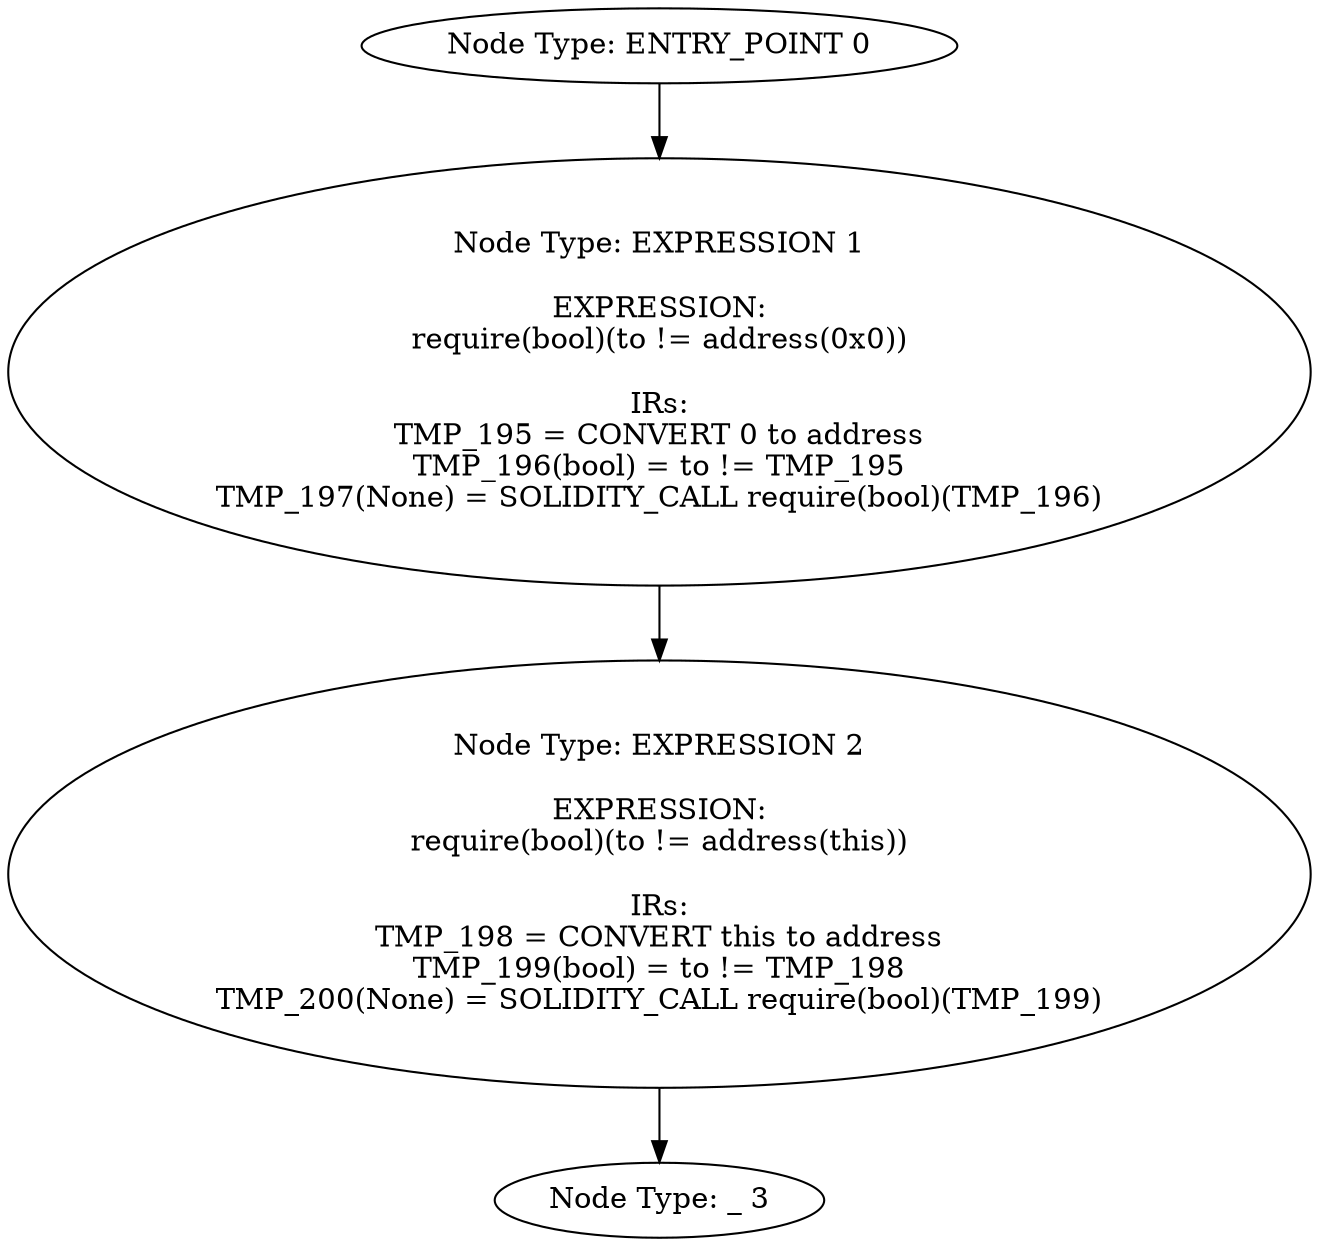 digraph{
0[label="Node Type: ENTRY_POINT 0
"];
0->1;
1[label="Node Type: EXPRESSION 1

EXPRESSION:
require(bool)(to != address(0x0))

IRs:
TMP_195 = CONVERT 0 to address
TMP_196(bool) = to != TMP_195
TMP_197(None) = SOLIDITY_CALL require(bool)(TMP_196)"];
1->2;
2[label="Node Type: EXPRESSION 2

EXPRESSION:
require(bool)(to != address(this))

IRs:
TMP_198 = CONVERT this to address
TMP_199(bool) = to != TMP_198
TMP_200(None) = SOLIDITY_CALL require(bool)(TMP_199)"];
2->3;
3[label="Node Type: _ 3
"];
}

